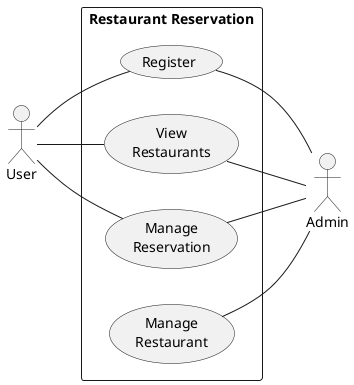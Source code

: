 @startuml Restaurant Reservation Use Case Diagram
left to right direction
actor "User" as user
rectangle "Restaurant Reservation" as RestaurantReservation {    
    usecase "Register" as register
    usecase "View\nRestaurants" as viewRestaurants
    usecase "Manage\nReservation" as manageReserv
    usecase "Manage\nRestaurant" as manageRestaurant
}

user -- register
user -- viewRestaurants
user -- manageReserv

actor "Admin" as admin
register -- admin
viewRestaurants -- admin
manageRestaurant -- admin
manageReserv -- admin

@enduml